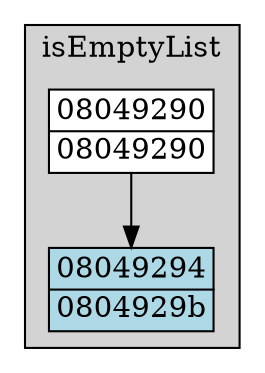 digraph G {
node[fillcolor=white style="filled,solid" shape=none margin=0];
"08049290" -> "08049294";
subgraph "cluster_isEmptyList" {
  style="filled,solid";
  color=black;
  fillcolor=lightgrey;
  label="isEmptyList";"08049294" [label=<<TABLE BORDER="1" CELLBORDER="0" CELLSPACING="0"><TR><TD>08049294</TD></TR><HR/><TR><TD>0804929b</TD></TR></TABLE>> fillcolor=lightblue];
  "08049290" [label=<<TABLE BORDER="1" CELLBORDER="0" CELLSPACING="0"><TR><TD>08049290</TD></TR><HR/><TR><TD>08049290</TD></TR></TABLE>>];
  }

}